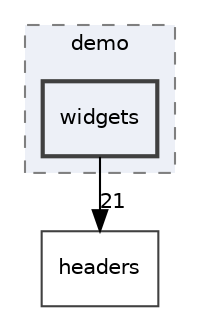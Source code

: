 digraph "games/game/maps/demo/widgets"
{
 // LATEX_PDF_SIZE
  edge [fontname="Helvetica",fontsize="10",labelfontname="Helvetica",labelfontsize="10"];
  node [fontname="Helvetica",fontsize="10",shape=record];
  compound=true
  subgraph clusterdir_31b4d8b82f1a985959315aa49dc49d5e {
    graph [ bgcolor="#edf0f7", pencolor="grey50", style="filled,dashed,", label="demo", fontname="Helvetica", fontsize="10", URL="dir_31b4d8b82f1a985959315aa49dc49d5e.html"]
  dir_ea997df1340cf12680fadd074a798d48 [shape=box, label="widgets", style="filled,bold,", fillcolor="#edf0f7", color="grey25", URL="dir_ea997df1340cf12680fadd074a798d48.html"];
  }
  dir_7f57b1e41c5acd0e859ae5f3a2b075a9 [shape=box, label="headers", style="", fillcolor="#edf0f7", color="grey25", URL="dir_7f57b1e41c5acd0e859ae5f3a2b075a9.html"];
  dir_ea997df1340cf12680fadd074a798d48->dir_7f57b1e41c5acd0e859ae5f3a2b075a9 [headlabel="21", labeldistance=1.5 headhref="dir_000007_000004.html"];
}
